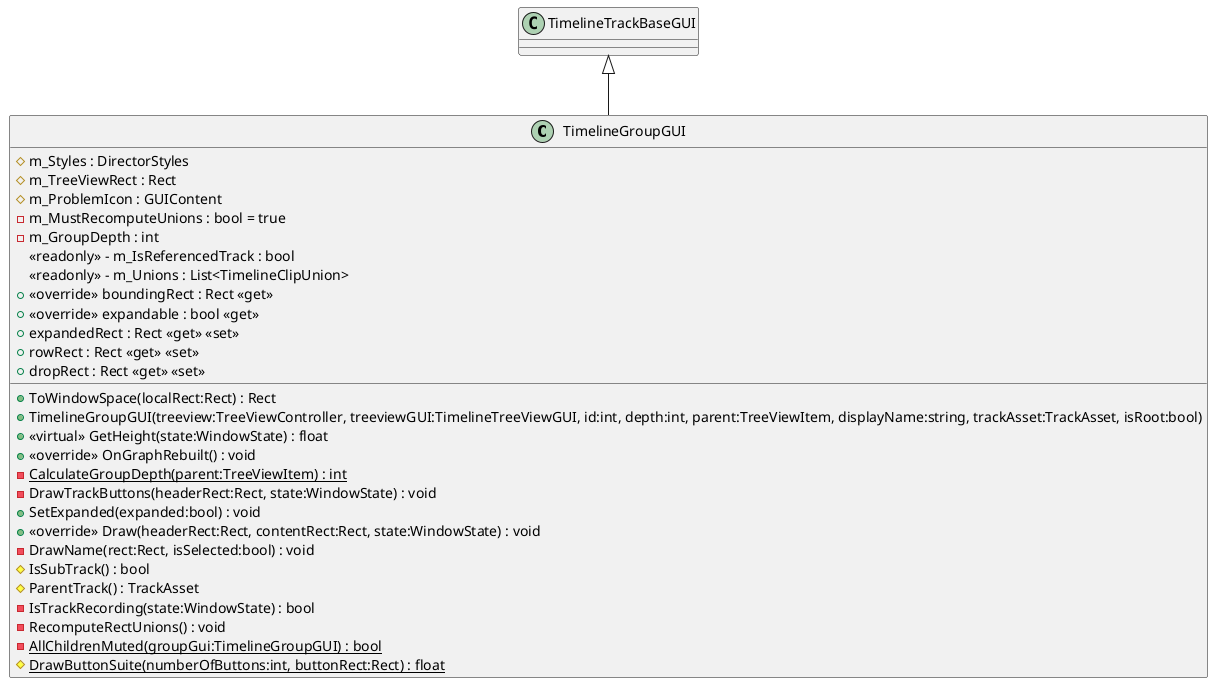@startuml
class TimelineGroupGUI {
    # m_Styles : DirectorStyles
    # m_TreeViewRect : Rect
    # m_ProblemIcon : GUIContent
    - m_MustRecomputeUnions : bool = true
    - m_GroupDepth : int
    <<readonly>> - m_IsReferencedTrack : bool
    <<readonly>> - m_Unions : List<TimelineClipUnion>
    + <<override>> boundingRect : Rect <<get>>
    + ToWindowSpace(localRect:Rect) : Rect
    + <<override>> expandable : bool <<get>>
    + expandedRect : Rect <<get>> <<set>>
    + rowRect : Rect <<get>> <<set>>
    + dropRect : Rect <<get>> <<set>>
    + TimelineGroupGUI(treeview:TreeViewController, treeviewGUI:TimelineTreeViewGUI, id:int, depth:int, parent:TreeViewItem, displayName:string, trackAsset:TrackAsset, isRoot:bool)
    + <<virtual>> GetHeight(state:WindowState) : float
    + <<override>> OnGraphRebuilt() : void
    {static} - CalculateGroupDepth(parent:TreeViewItem) : int
    - DrawTrackButtons(headerRect:Rect, state:WindowState) : void
    + SetExpanded(expanded:bool) : void
    + <<override>> Draw(headerRect:Rect, contentRect:Rect, state:WindowState) : void
    - DrawName(rect:Rect, isSelected:bool) : void
    # IsSubTrack() : bool
    # ParentTrack() : TrackAsset
    - IsTrackRecording(state:WindowState) : bool
    - RecomputeRectUnions() : void
    {static} - AllChildrenMuted(groupGui:TimelineGroupGUI) : bool
    # {static} DrawButtonSuite(numberOfButtons:int, buttonRect:Rect) : float
}
TimelineTrackBaseGUI <|-- TimelineGroupGUI
@enduml
